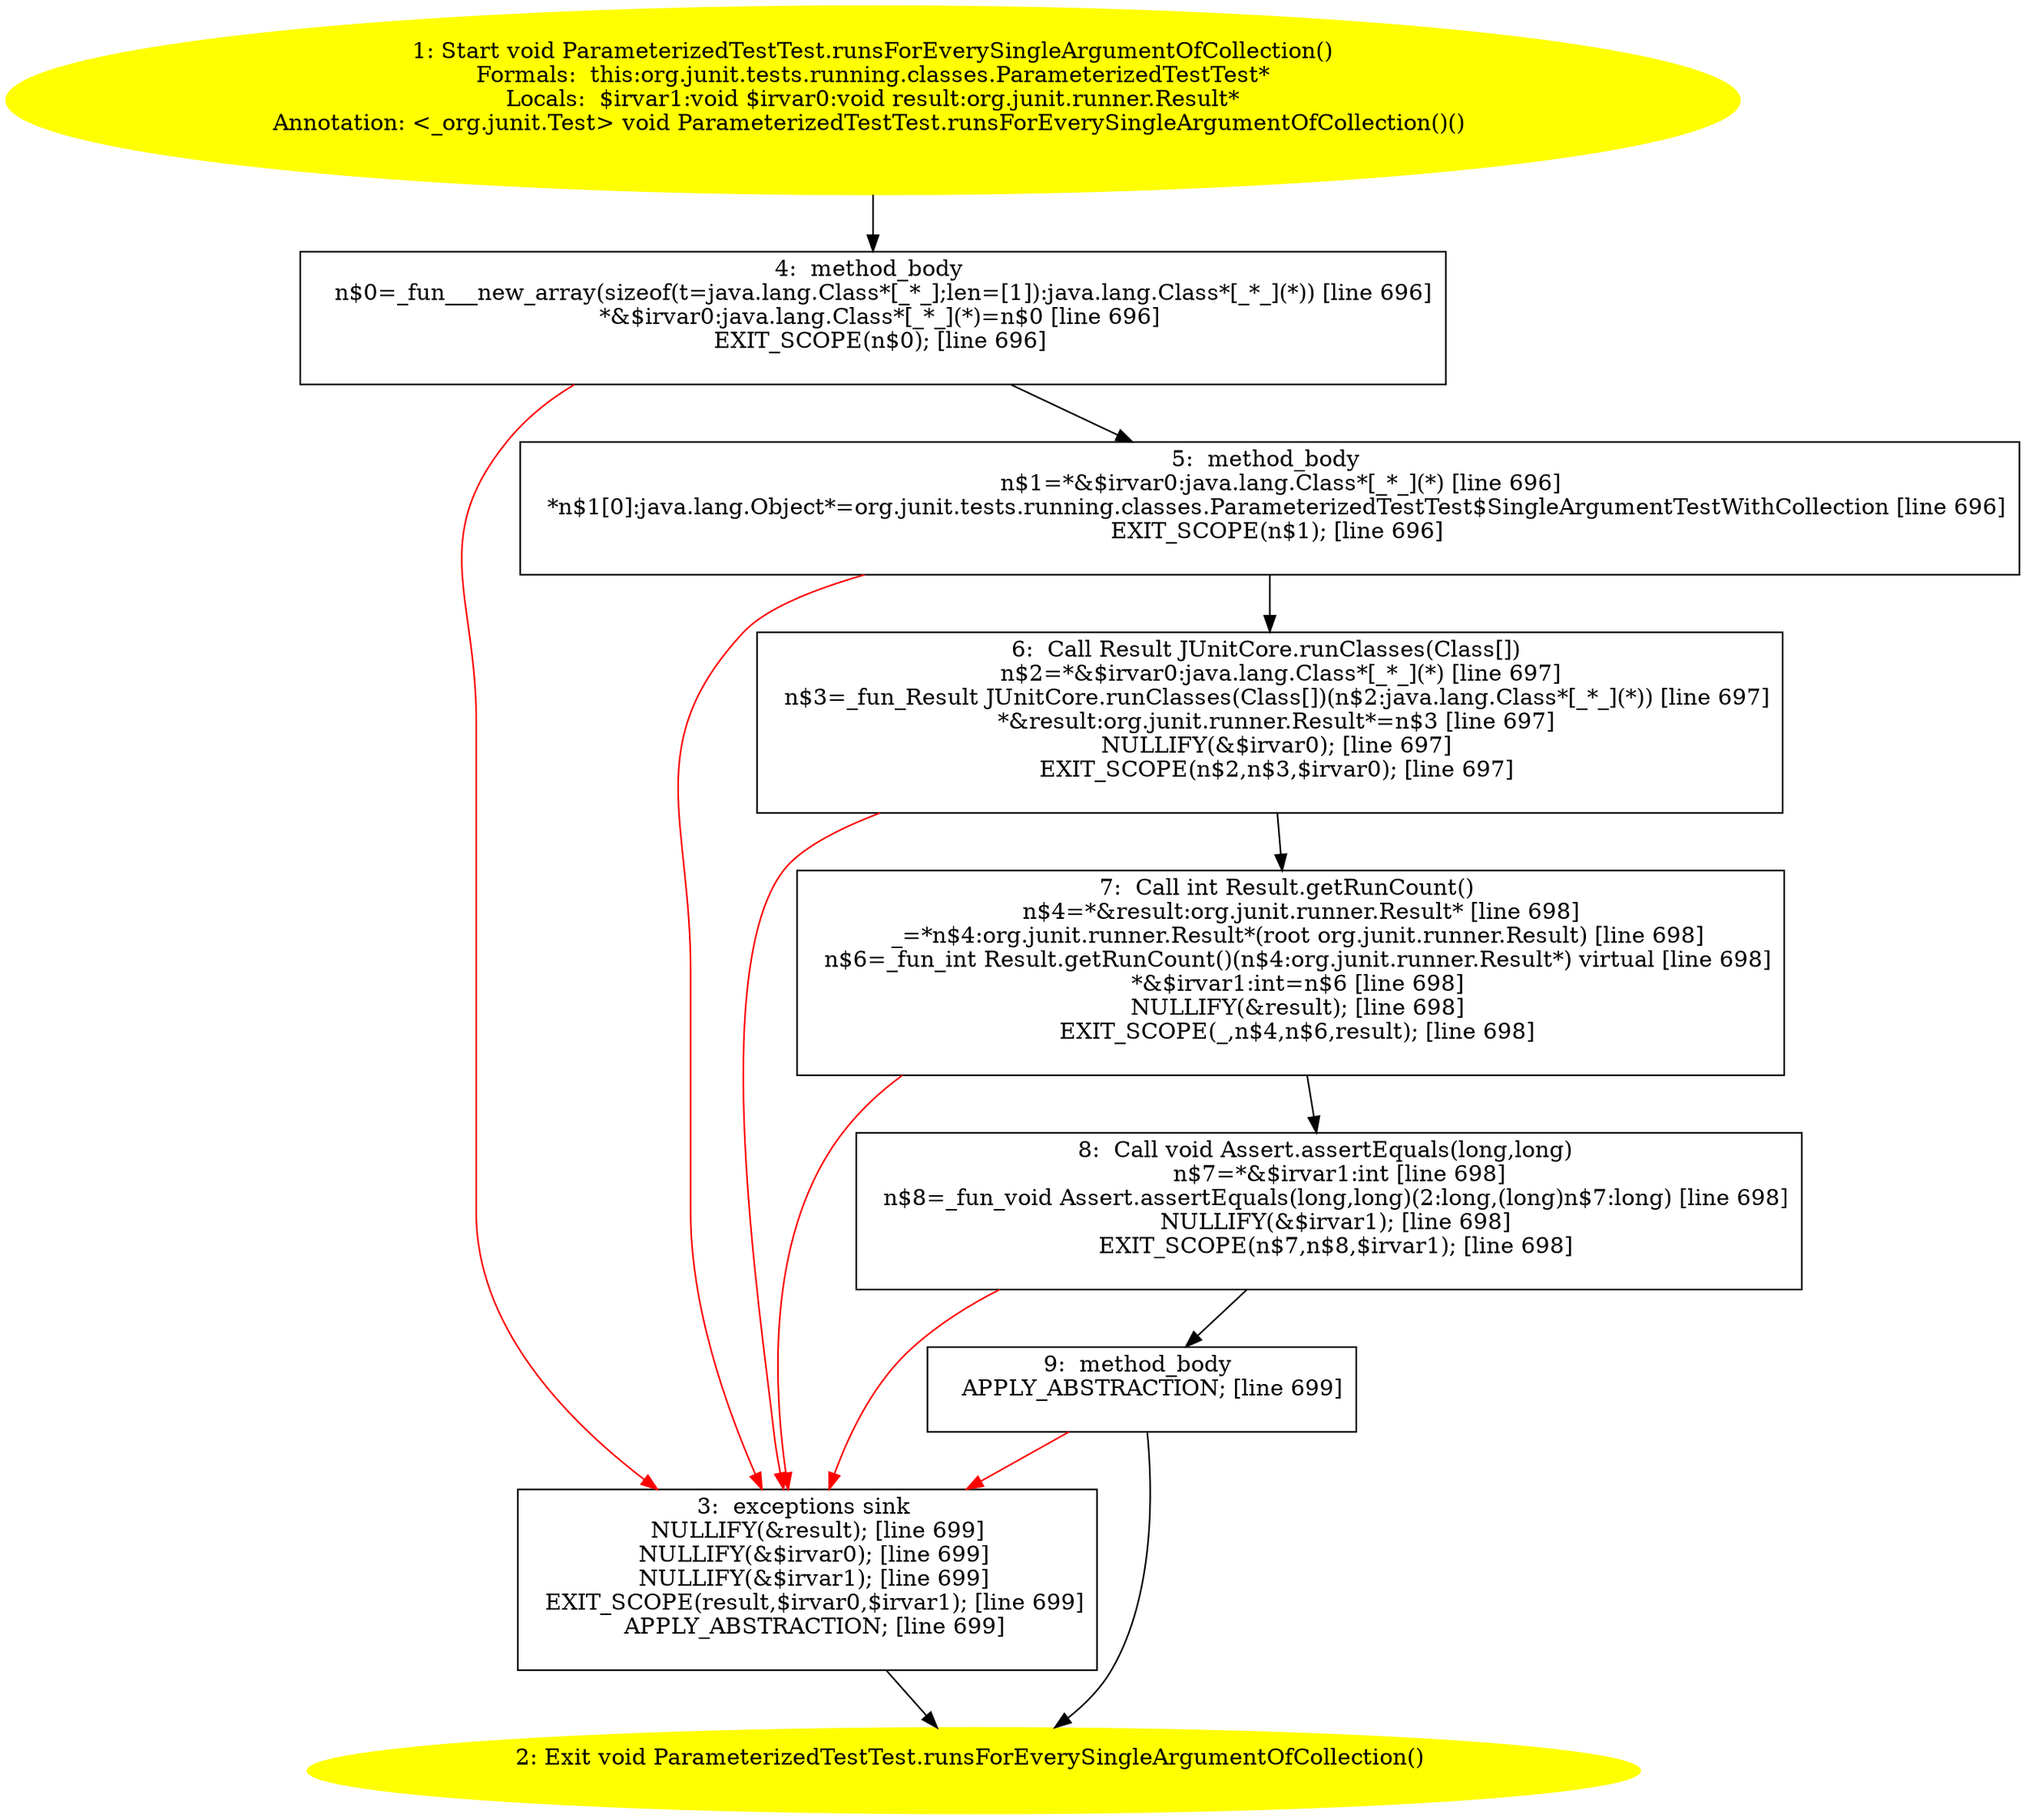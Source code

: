 /* @generated */
digraph cfg {
"org.junit.tests.running.classes.ParameterizedTestTest.runsForEverySingleArgumentOfCollection():void.708975e92f62cb1e0b936e74491298fc_1" [label="1: Start void ParameterizedTestTest.runsForEverySingleArgumentOfCollection()\nFormals:  this:org.junit.tests.running.classes.ParameterizedTestTest*\nLocals:  $irvar1:void $irvar0:void result:org.junit.runner.Result*\nAnnotation: <_org.junit.Test> void ParameterizedTestTest.runsForEverySingleArgumentOfCollection()() \n  " color=yellow style=filled]
	

	 "org.junit.tests.running.classes.ParameterizedTestTest.runsForEverySingleArgumentOfCollection():void.708975e92f62cb1e0b936e74491298fc_1" -> "org.junit.tests.running.classes.ParameterizedTestTest.runsForEverySingleArgumentOfCollection():void.708975e92f62cb1e0b936e74491298fc_4" ;
"org.junit.tests.running.classes.ParameterizedTestTest.runsForEverySingleArgumentOfCollection():void.708975e92f62cb1e0b936e74491298fc_2" [label="2: Exit void ParameterizedTestTest.runsForEverySingleArgumentOfCollection() \n  " color=yellow style=filled]
	

"org.junit.tests.running.classes.ParameterizedTestTest.runsForEverySingleArgumentOfCollection():void.708975e92f62cb1e0b936e74491298fc_3" [label="3:  exceptions sink \n   NULLIFY(&result); [line 699]\n  NULLIFY(&$irvar0); [line 699]\n  NULLIFY(&$irvar1); [line 699]\n  EXIT_SCOPE(result,$irvar0,$irvar1); [line 699]\n  APPLY_ABSTRACTION; [line 699]\n " shape="box"]
	

	 "org.junit.tests.running.classes.ParameterizedTestTest.runsForEverySingleArgumentOfCollection():void.708975e92f62cb1e0b936e74491298fc_3" -> "org.junit.tests.running.classes.ParameterizedTestTest.runsForEverySingleArgumentOfCollection():void.708975e92f62cb1e0b936e74491298fc_2" ;
"org.junit.tests.running.classes.ParameterizedTestTest.runsForEverySingleArgumentOfCollection():void.708975e92f62cb1e0b936e74491298fc_4" [label="4:  method_body \n   n$0=_fun___new_array(sizeof(t=java.lang.Class*[_*_];len=[1]):java.lang.Class*[_*_](*)) [line 696]\n  *&$irvar0:java.lang.Class*[_*_](*)=n$0 [line 696]\n  EXIT_SCOPE(n$0); [line 696]\n " shape="box"]
	

	 "org.junit.tests.running.classes.ParameterizedTestTest.runsForEverySingleArgumentOfCollection():void.708975e92f62cb1e0b936e74491298fc_4" -> "org.junit.tests.running.classes.ParameterizedTestTest.runsForEverySingleArgumentOfCollection():void.708975e92f62cb1e0b936e74491298fc_5" ;
	 "org.junit.tests.running.classes.ParameterizedTestTest.runsForEverySingleArgumentOfCollection():void.708975e92f62cb1e0b936e74491298fc_4" -> "org.junit.tests.running.classes.ParameterizedTestTest.runsForEverySingleArgumentOfCollection():void.708975e92f62cb1e0b936e74491298fc_3" [color="red" ];
"org.junit.tests.running.classes.ParameterizedTestTest.runsForEverySingleArgumentOfCollection():void.708975e92f62cb1e0b936e74491298fc_5" [label="5:  method_body \n   n$1=*&$irvar0:java.lang.Class*[_*_](*) [line 696]\n  *n$1[0]:java.lang.Object*=org.junit.tests.running.classes.ParameterizedTestTest$SingleArgumentTestWithCollection [line 696]\n  EXIT_SCOPE(n$1); [line 696]\n " shape="box"]
	

	 "org.junit.tests.running.classes.ParameterizedTestTest.runsForEverySingleArgumentOfCollection():void.708975e92f62cb1e0b936e74491298fc_5" -> "org.junit.tests.running.classes.ParameterizedTestTest.runsForEverySingleArgumentOfCollection():void.708975e92f62cb1e0b936e74491298fc_6" ;
	 "org.junit.tests.running.classes.ParameterizedTestTest.runsForEverySingleArgumentOfCollection():void.708975e92f62cb1e0b936e74491298fc_5" -> "org.junit.tests.running.classes.ParameterizedTestTest.runsForEverySingleArgumentOfCollection():void.708975e92f62cb1e0b936e74491298fc_3" [color="red" ];
"org.junit.tests.running.classes.ParameterizedTestTest.runsForEverySingleArgumentOfCollection():void.708975e92f62cb1e0b936e74491298fc_6" [label="6:  Call Result JUnitCore.runClasses(Class[]) \n   n$2=*&$irvar0:java.lang.Class*[_*_](*) [line 697]\n  n$3=_fun_Result JUnitCore.runClasses(Class[])(n$2:java.lang.Class*[_*_](*)) [line 697]\n  *&result:org.junit.runner.Result*=n$3 [line 697]\n  NULLIFY(&$irvar0); [line 697]\n  EXIT_SCOPE(n$2,n$3,$irvar0); [line 697]\n " shape="box"]
	

	 "org.junit.tests.running.classes.ParameterizedTestTest.runsForEverySingleArgumentOfCollection():void.708975e92f62cb1e0b936e74491298fc_6" -> "org.junit.tests.running.classes.ParameterizedTestTest.runsForEverySingleArgumentOfCollection():void.708975e92f62cb1e0b936e74491298fc_7" ;
	 "org.junit.tests.running.classes.ParameterizedTestTest.runsForEverySingleArgumentOfCollection():void.708975e92f62cb1e0b936e74491298fc_6" -> "org.junit.tests.running.classes.ParameterizedTestTest.runsForEverySingleArgumentOfCollection():void.708975e92f62cb1e0b936e74491298fc_3" [color="red" ];
"org.junit.tests.running.classes.ParameterizedTestTest.runsForEverySingleArgumentOfCollection():void.708975e92f62cb1e0b936e74491298fc_7" [label="7:  Call int Result.getRunCount() \n   n$4=*&result:org.junit.runner.Result* [line 698]\n  _=*n$4:org.junit.runner.Result*(root org.junit.runner.Result) [line 698]\n  n$6=_fun_int Result.getRunCount()(n$4:org.junit.runner.Result*) virtual [line 698]\n  *&$irvar1:int=n$6 [line 698]\n  NULLIFY(&result); [line 698]\n  EXIT_SCOPE(_,n$4,n$6,result); [line 698]\n " shape="box"]
	

	 "org.junit.tests.running.classes.ParameterizedTestTest.runsForEverySingleArgumentOfCollection():void.708975e92f62cb1e0b936e74491298fc_7" -> "org.junit.tests.running.classes.ParameterizedTestTest.runsForEverySingleArgumentOfCollection():void.708975e92f62cb1e0b936e74491298fc_8" ;
	 "org.junit.tests.running.classes.ParameterizedTestTest.runsForEverySingleArgumentOfCollection():void.708975e92f62cb1e0b936e74491298fc_7" -> "org.junit.tests.running.classes.ParameterizedTestTest.runsForEverySingleArgumentOfCollection():void.708975e92f62cb1e0b936e74491298fc_3" [color="red" ];
"org.junit.tests.running.classes.ParameterizedTestTest.runsForEverySingleArgumentOfCollection():void.708975e92f62cb1e0b936e74491298fc_8" [label="8:  Call void Assert.assertEquals(long,long) \n   n$7=*&$irvar1:int [line 698]\n  n$8=_fun_void Assert.assertEquals(long,long)(2:long,(long)n$7:long) [line 698]\n  NULLIFY(&$irvar1); [line 698]\n  EXIT_SCOPE(n$7,n$8,$irvar1); [line 698]\n " shape="box"]
	

	 "org.junit.tests.running.classes.ParameterizedTestTest.runsForEverySingleArgumentOfCollection():void.708975e92f62cb1e0b936e74491298fc_8" -> "org.junit.tests.running.classes.ParameterizedTestTest.runsForEverySingleArgumentOfCollection():void.708975e92f62cb1e0b936e74491298fc_9" ;
	 "org.junit.tests.running.classes.ParameterizedTestTest.runsForEverySingleArgumentOfCollection():void.708975e92f62cb1e0b936e74491298fc_8" -> "org.junit.tests.running.classes.ParameterizedTestTest.runsForEverySingleArgumentOfCollection():void.708975e92f62cb1e0b936e74491298fc_3" [color="red" ];
"org.junit.tests.running.classes.ParameterizedTestTest.runsForEverySingleArgumentOfCollection():void.708975e92f62cb1e0b936e74491298fc_9" [label="9:  method_body \n   APPLY_ABSTRACTION; [line 699]\n " shape="box"]
	

	 "org.junit.tests.running.classes.ParameterizedTestTest.runsForEverySingleArgumentOfCollection():void.708975e92f62cb1e0b936e74491298fc_9" -> "org.junit.tests.running.classes.ParameterizedTestTest.runsForEverySingleArgumentOfCollection():void.708975e92f62cb1e0b936e74491298fc_2" ;
	 "org.junit.tests.running.classes.ParameterizedTestTest.runsForEverySingleArgumentOfCollection():void.708975e92f62cb1e0b936e74491298fc_9" -> "org.junit.tests.running.classes.ParameterizedTestTest.runsForEverySingleArgumentOfCollection():void.708975e92f62cb1e0b936e74491298fc_3" [color="red" ];
}
